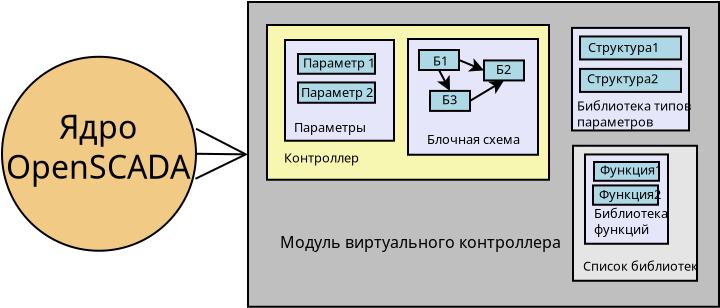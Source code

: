 <?xml version="1.0" encoding="UTF-8"?>
<dia:diagram xmlns:dia="http://www.lysator.liu.se/~alla/dia/">
  <dia:layer name="Тло" visible="true">
    <dia:object type="Standard - Box" version="0" id="O0">
      <dia:attribute name="obj_pos">
        <dia:point val="5.45,7.25"/>
      </dia:attribute>
      <dia:attribute name="obj_bb">
        <dia:rectangle val="5.4,7.2;29.05,22.538"/>
      </dia:attribute>
      <dia:attribute name="elem_corner">
        <dia:point val="5.45,7.25"/>
      </dia:attribute>
      <dia:attribute name="elem_width">
        <dia:real val="23.55"/>
      </dia:attribute>
      <dia:attribute name="elem_height">
        <dia:real val="15.238"/>
      </dia:attribute>
      <dia:attribute name="inner_color">
        <dia:color val="#bfbfbf"/>
      </dia:attribute>
      <dia:attribute name="show_background">
        <dia:boolean val="true"/>
      </dia:attribute>
    </dia:object>
    <dia:object type="Standard - Box" version="0" id="O1">
      <dia:attribute name="obj_pos">
        <dia:point val="6.4,8.4"/>
      </dia:attribute>
      <dia:attribute name="obj_bb">
        <dia:rectangle val="6.35,8.35;20.55,16.188"/>
      </dia:attribute>
      <dia:attribute name="elem_corner">
        <dia:point val="6.4,8.4"/>
      </dia:attribute>
      <dia:attribute name="elem_width">
        <dia:real val="14.1"/>
      </dia:attribute>
      <dia:attribute name="elem_height">
        <dia:real val="7.737"/>
      </dia:attribute>
      <dia:attribute name="inner_color">
        <dia:color val="#f7f7b1"/>
      </dia:attribute>
      <dia:attribute name="show_background">
        <dia:boolean val="true"/>
      </dia:attribute>
    </dia:object>
    <dia:object type="Standard - Box" version="0" id="O2">
      <dia:attribute name="obj_pos">
        <dia:point val="7.3,9.15"/>
      </dia:attribute>
      <dia:attribute name="obj_bb">
        <dia:rectangle val="7.25,9.1;12.8,14.238"/>
      </dia:attribute>
      <dia:attribute name="elem_corner">
        <dia:point val="7.3,9.15"/>
      </dia:attribute>
      <dia:attribute name="elem_width">
        <dia:real val="5.45"/>
      </dia:attribute>
      <dia:attribute name="elem_height">
        <dia:real val="5.037"/>
      </dia:attribute>
      <dia:attribute name="inner_color">
        <dia:color val="#e6e6fa"/>
      </dia:attribute>
      <dia:attribute name="show_background">
        <dia:boolean val="true"/>
      </dia:attribute>
    </dia:object>
    <dia:object type="Standard - Text" version="0" id="O3">
      <dia:attribute name="obj_pos">
        <dia:point val="7.75,13.75"/>
      </dia:attribute>
      <dia:attribute name="obj_bb">
        <dia:rectangle val="7.75,13.13;11.12,14.19"/>
      </dia:attribute>
      <dia:attribute name="text">
        <dia:composite type="text">
          <dia:attribute name="string">
            <dia:string>#Параметры#</dia:string>
          </dia:attribute>
          <dia:attribute name="font">
            <dia:font family="sans" style="0" name="Helvetica"/>
          </dia:attribute>
          <dia:attribute name="height">
            <dia:real val="0.8"/>
          </dia:attribute>
          <dia:attribute name="pos">
            <dia:point val="7.75,13.75"/>
          </dia:attribute>
          <dia:attribute name="color">
            <dia:color val="#000000"/>
          </dia:attribute>
          <dia:attribute name="alignment">
            <dia:enum val="0"/>
          </dia:attribute>
        </dia:composite>
      </dia:attribute>
    </dia:object>
    <dia:object type="Standard - Text" version="0" id="O4">
      <dia:attribute name="obj_pos">
        <dia:point val="7.25,15.273"/>
      </dia:attribute>
      <dia:attribute name="obj_bb">
        <dia:rectangle val="7.25,14.652;10.67,15.713"/>
      </dia:attribute>
      <dia:attribute name="text">
        <dia:composite type="text">
          <dia:attribute name="string">
            <dia:string>#Контроллер#</dia:string>
          </dia:attribute>
          <dia:attribute name="font">
            <dia:font family="sans" style="0" name="Helvetica"/>
          </dia:attribute>
          <dia:attribute name="height">
            <dia:real val="0.8"/>
          </dia:attribute>
          <dia:attribute name="pos">
            <dia:point val="7.25,15.273"/>
          </dia:attribute>
          <dia:attribute name="color">
            <dia:color val="#000000"/>
          </dia:attribute>
          <dia:attribute name="alignment">
            <dia:enum val="0"/>
          </dia:attribute>
        </dia:composite>
      </dia:attribute>
    </dia:object>
    <dia:object type="Standard - Text" version="0" id="O5">
      <dia:attribute name="obj_pos">
        <dia:point val="7.05,19.545"/>
      </dia:attribute>
      <dia:attribute name="obj_bb">
        <dia:rectangle val="7.05,18.77;18.875,20.095"/>
      </dia:attribute>
      <dia:attribute name="text">
        <dia:composite type="text">
          <dia:attribute name="string">
            <dia:string>#Модуль виртуального контроллера#</dia:string>
          </dia:attribute>
          <dia:attribute name="font">
            <dia:font family="sans" style="0" name="Helvetica"/>
          </dia:attribute>
          <dia:attribute name="height">
            <dia:real val="1"/>
          </dia:attribute>
          <dia:attribute name="pos">
            <dia:point val="7.05,19.545"/>
          </dia:attribute>
          <dia:attribute name="color">
            <dia:color val="#000000"/>
          </dia:attribute>
          <dia:attribute name="alignment">
            <dia:enum val="0"/>
          </dia:attribute>
        </dia:composite>
      </dia:attribute>
    </dia:object>
    <dia:group>
      <dia:object type="Standard - Box" version="0" id="O6">
        <dia:attribute name="obj_pos">
          <dia:point val="13.45,9.1"/>
        </dia:attribute>
        <dia:attribute name="obj_bb">
          <dia:rectangle val="13.4,9.05;20,14.938"/>
        </dia:attribute>
        <dia:attribute name="elem_corner">
          <dia:point val="13.45,9.1"/>
        </dia:attribute>
        <dia:attribute name="elem_width">
          <dia:real val="6.5"/>
        </dia:attribute>
        <dia:attribute name="elem_height">
          <dia:real val="5.787"/>
        </dia:attribute>
        <dia:attribute name="inner_color">
          <dia:color val="#e6e6fa"/>
        </dia:attribute>
        <dia:attribute name="show_background">
          <dia:boolean val="true"/>
        </dia:attribute>
      </dia:object>
      <dia:object type="Standard - Text" version="0" id="O7">
        <dia:attribute name="obj_pos">
          <dia:point val="14.4,14.35"/>
        </dia:attribute>
        <dia:attribute name="obj_bb">
          <dia:rectangle val="14.4,13.75;18.7,14.75"/>
        </dia:attribute>
        <dia:attribute name="text">
          <dia:composite type="text">
            <dia:attribute name="string">
              <dia:string>#Блочная схема#</dia:string>
            </dia:attribute>
            <dia:attribute name="font">
              <dia:font family="sans" style="0" name="Helvetica"/>
            </dia:attribute>
            <dia:attribute name="height">
              <dia:real val="0.8"/>
            </dia:attribute>
            <dia:attribute name="pos">
              <dia:point val="14.4,14.35"/>
            </dia:attribute>
            <dia:attribute name="color">
              <dia:color val="#000000"/>
            </dia:attribute>
            <dia:attribute name="alignment">
              <dia:enum val="0"/>
            </dia:attribute>
          </dia:composite>
        </dia:attribute>
      </dia:object>
      <dia:group>
        <dia:object type="Standard - Box" version="0" id="O8">
          <dia:attribute name="obj_pos">
            <dia:point val="17.25,10.172"/>
          </dia:attribute>
          <dia:attribute name="obj_bb">
            <dia:rectangle val="17.2,10.123;19.3,11.223"/>
          </dia:attribute>
          <dia:attribute name="elem_corner">
            <dia:point val="17.25,10.172"/>
          </dia:attribute>
          <dia:attribute name="elem_width">
            <dia:real val="2"/>
          </dia:attribute>
          <dia:attribute name="elem_height">
            <dia:real val="1"/>
          </dia:attribute>
          <dia:attribute name="inner_color">
            <dia:color val="#add8e6"/>
          </dia:attribute>
          <dia:attribute name="show_background">
            <dia:boolean val="true"/>
          </dia:attribute>
        </dia:object>
        <dia:object type="Standard - Text" version="0" id="O9">
          <dia:attribute name="obj_pos">
            <dia:point val="17.85,10.845"/>
          </dia:attribute>
          <dia:attribute name="obj_bb">
            <dia:rectangle val="17.85,10.245;18.6,11.245"/>
          </dia:attribute>
          <dia:attribute name="text">
            <dia:composite type="text">
              <dia:attribute name="string">
                <dia:string>#Б2#</dia:string>
              </dia:attribute>
              <dia:attribute name="font">
                <dia:font family="sans" style="0" name="Helvetica"/>
              </dia:attribute>
              <dia:attribute name="height">
                <dia:real val="0.8"/>
              </dia:attribute>
              <dia:attribute name="pos">
                <dia:point val="17.85,10.845"/>
              </dia:attribute>
              <dia:attribute name="color">
                <dia:color val="#000000"/>
              </dia:attribute>
              <dia:attribute name="alignment">
                <dia:enum val="0"/>
              </dia:attribute>
            </dia:composite>
          </dia:attribute>
        </dia:object>
      </dia:group>
      <dia:group>
        <dia:object type="Standard - Box" version="0" id="O10">
          <dia:attribute name="obj_pos">
            <dia:point val="14,9.65"/>
          </dia:attribute>
          <dia:attribute name="obj_bb">
            <dia:rectangle val="13.95,9.6;16.05,10.7"/>
          </dia:attribute>
          <dia:attribute name="elem_corner">
            <dia:point val="14,9.65"/>
          </dia:attribute>
          <dia:attribute name="elem_width">
            <dia:real val="2"/>
          </dia:attribute>
          <dia:attribute name="elem_height">
            <dia:real val="1"/>
          </dia:attribute>
          <dia:attribute name="inner_color">
            <dia:color val="#add8e6"/>
          </dia:attribute>
          <dia:attribute name="show_background">
            <dia:boolean val="true"/>
          </dia:attribute>
        </dia:object>
        <dia:object type="Standard - Text" version="0" id="O11">
          <dia:attribute name="obj_pos">
            <dia:point val="14.7,10.422"/>
          </dia:attribute>
          <dia:attribute name="obj_bb">
            <dia:rectangle val="14.7,9.822;15.45,10.822"/>
          </dia:attribute>
          <dia:attribute name="text">
            <dia:composite type="text">
              <dia:attribute name="string">
                <dia:string>#Б1#</dia:string>
              </dia:attribute>
              <dia:attribute name="font">
                <dia:font family="sans" style="0" name="Helvetica"/>
              </dia:attribute>
              <dia:attribute name="height">
                <dia:real val="0.8"/>
              </dia:attribute>
              <dia:attribute name="pos">
                <dia:point val="14.7,10.422"/>
              </dia:attribute>
              <dia:attribute name="color">
                <dia:color val="#000000"/>
              </dia:attribute>
              <dia:attribute name="alignment">
                <dia:enum val="0"/>
              </dia:attribute>
            </dia:composite>
          </dia:attribute>
        </dia:object>
      </dia:group>
      <dia:group>
        <dia:object type="Standard - Box" version="0" id="O12">
          <dia:attribute name="obj_pos">
            <dia:point val="14.55,11.695"/>
          </dia:attribute>
          <dia:attribute name="obj_bb">
            <dia:rectangle val="14.5,11.645;16.6,12.745"/>
          </dia:attribute>
          <dia:attribute name="elem_corner">
            <dia:point val="14.55,11.695"/>
          </dia:attribute>
          <dia:attribute name="elem_width">
            <dia:real val="2"/>
          </dia:attribute>
          <dia:attribute name="elem_height">
            <dia:real val="1"/>
          </dia:attribute>
          <dia:attribute name="inner_color">
            <dia:color val="#add8e6"/>
          </dia:attribute>
          <dia:attribute name="show_background">
            <dia:boolean val="true"/>
          </dia:attribute>
        </dia:object>
        <dia:object type="Standard - Text" version="0" id="O13">
          <dia:attribute name="obj_pos">
            <dia:point val="15.15,12.367"/>
          </dia:attribute>
          <dia:attribute name="obj_bb">
            <dia:rectangle val="15.15,11.768;15.9,12.768"/>
          </dia:attribute>
          <dia:attribute name="text">
            <dia:composite type="text">
              <dia:attribute name="string">
                <dia:string>#Б3#</dia:string>
              </dia:attribute>
              <dia:attribute name="font">
                <dia:font family="sans" style="0" name="Helvetica"/>
              </dia:attribute>
              <dia:attribute name="height">
                <dia:real val="0.8"/>
              </dia:attribute>
              <dia:attribute name="pos">
                <dia:point val="15.15,12.367"/>
              </dia:attribute>
              <dia:attribute name="color">
                <dia:color val="#000000"/>
              </dia:attribute>
              <dia:attribute name="alignment">
                <dia:enum val="0"/>
              </dia:attribute>
            </dia:composite>
          </dia:attribute>
        </dia:object>
      </dia:group>
      <dia:object type="Standard - Line" version="0" id="O14">
        <dia:attribute name="obj_pos">
          <dia:point val="16,10.15"/>
        </dia:attribute>
        <dia:attribute name="obj_bb">
          <dia:rectangle val="15.935,10.085;17.489,11.153"/>
        </dia:attribute>
        <dia:attribute name="conn_endpoints">
          <dia:point val="16,10.15"/>
          <dia:point val="17.25,10.672"/>
        </dia:attribute>
        <dia:attribute name="numcp">
          <dia:int val="1"/>
        </dia:attribute>
        <dia:attribute name="end_arrow">
          <dia:enum val="22"/>
        </dia:attribute>
        <dia:attribute name="end_arrow_length">
          <dia:real val="0.5"/>
        </dia:attribute>
        <dia:attribute name="end_arrow_width">
          <dia:real val="0.5"/>
        </dia:attribute>
      </dia:object>
      <dia:object type="Standard - Line" version="0" id="O15">
        <dia:attribute name="obj_pos">
          <dia:point val="15,10.65"/>
        </dia:attribute>
        <dia:attribute name="obj_bb">
          <dia:rectangle val="14.932,10.582;16.016,11.972"/>
        </dia:attribute>
        <dia:attribute name="conn_endpoints">
          <dia:point val="15,10.65"/>
          <dia:point val="15.55,11.695"/>
        </dia:attribute>
        <dia:attribute name="numcp">
          <dia:int val="1"/>
        </dia:attribute>
        <dia:attribute name="end_arrow">
          <dia:enum val="22"/>
        </dia:attribute>
        <dia:attribute name="end_arrow_length">
          <dia:real val="0.5"/>
        </dia:attribute>
        <dia:attribute name="end_arrow_width">
          <dia:real val="0.5"/>
        </dia:attribute>
      </dia:object>
      <dia:object type="Standard - Line" version="0" id="O16">
        <dia:attribute name="obj_pos">
          <dia:point val="16.55,12.195"/>
        </dia:attribute>
        <dia:attribute name="obj_bb">
          <dia:rectangle val="16.481,10.718;18.551,12.264"/>
        </dia:attribute>
        <dia:attribute name="conn_endpoints">
          <dia:point val="16.55,12.195"/>
          <dia:point val="18.25,11.172"/>
        </dia:attribute>
        <dia:attribute name="numcp">
          <dia:int val="1"/>
        </dia:attribute>
        <dia:attribute name="end_arrow">
          <dia:enum val="22"/>
        </dia:attribute>
        <dia:attribute name="end_arrow_length">
          <dia:real val="0.5"/>
        </dia:attribute>
        <dia:attribute name="end_arrow_width">
          <dia:real val="0.5"/>
        </dia:attribute>
      </dia:object>
    </dia:group>
    <dia:group>
      <dia:object type="Standard - Box" version="0" id="O17">
        <dia:attribute name="obj_pos">
          <dia:point val="21.65,8.545"/>
        </dia:attribute>
        <dia:attribute name="obj_bb">
          <dia:rectangle val="21.6,8.495;27.55,13.723"/>
        </dia:attribute>
        <dia:attribute name="elem_corner">
          <dia:point val="21.65,8.545"/>
        </dia:attribute>
        <dia:attribute name="elem_width">
          <dia:real val="5.85"/>
        </dia:attribute>
        <dia:attribute name="elem_height">
          <dia:real val="5.128"/>
        </dia:attribute>
        <dia:attribute name="inner_color">
          <dia:color val="#e6e6fa"/>
        </dia:attribute>
        <dia:attribute name="show_background">
          <dia:boolean val="true"/>
        </dia:attribute>
      </dia:object>
      <dia:object type="Standard - Text" version="0" id="O18">
        <dia:attribute name="obj_pos">
          <dia:point val="21.9,12.672"/>
        </dia:attribute>
        <dia:attribute name="obj_bb">
          <dia:rectangle val="21.9,12.072;27,13.873"/>
        </dia:attribute>
        <dia:attribute name="text">
          <dia:composite type="text">
            <dia:attribute name="string">
              <dia:string>#Библиотека типов
параметров#</dia:string>
            </dia:attribute>
            <dia:attribute name="font">
              <dia:font family="sans" style="0" name="Helvetica"/>
            </dia:attribute>
            <dia:attribute name="height">
              <dia:real val="0.8"/>
            </dia:attribute>
            <dia:attribute name="pos">
              <dia:point val="21.9,12.672"/>
            </dia:attribute>
            <dia:attribute name="color">
              <dia:color val="#000000"/>
            </dia:attribute>
            <dia:attribute name="alignment">
              <dia:enum val="0"/>
            </dia:attribute>
          </dia:composite>
        </dia:attribute>
      </dia:object>
      <dia:group>
        <dia:object type="Standard - Box" version="0" id="O19">
          <dia:attribute name="obj_pos">
            <dia:point val="22.05,10.595"/>
          </dia:attribute>
          <dia:attribute name="obj_bb">
            <dia:rectangle val="22,10.545;27.15,11.795"/>
          </dia:attribute>
          <dia:attribute name="elem_corner">
            <dia:point val="22.05,10.595"/>
          </dia:attribute>
          <dia:attribute name="elem_width">
            <dia:real val="5.05"/>
          </dia:attribute>
          <dia:attribute name="elem_height">
            <dia:real val="1.15"/>
          </dia:attribute>
          <dia:attribute name="inner_color">
            <dia:color val="#add8e6"/>
          </dia:attribute>
          <dia:attribute name="show_background">
            <dia:boolean val="true"/>
          </dia:attribute>
        </dia:object>
        <dia:object type="Standard - Text" version="0" id="O20">
          <dia:attribute name="obj_pos">
            <dia:point val="22.4,11.318"/>
          </dia:attribute>
          <dia:attribute name="obj_bb">
            <dia:rectangle val="22.4,10.717;25.55,11.717"/>
          </dia:attribute>
          <dia:attribute name="text">
            <dia:composite type="text">
              <dia:attribute name="string">
                <dia:string>#Структура2#</dia:string>
              </dia:attribute>
              <dia:attribute name="font">
                <dia:font family="sans" style="0" name="Helvetica"/>
              </dia:attribute>
              <dia:attribute name="height">
                <dia:real val="0.8"/>
              </dia:attribute>
              <dia:attribute name="pos">
                <dia:point val="22.4,11.318"/>
              </dia:attribute>
              <dia:attribute name="color">
                <dia:color val="#000000"/>
              </dia:attribute>
              <dia:attribute name="alignment">
                <dia:enum val="0"/>
              </dia:attribute>
            </dia:composite>
          </dia:attribute>
        </dia:object>
      </dia:group>
      <dia:group>
        <dia:object type="Standard - Box" version="0" id="O21">
          <dia:attribute name="obj_pos">
            <dia:point val="22.05,8.973"/>
          </dia:attribute>
          <dia:attribute name="obj_bb">
            <dia:rectangle val="22,8.922;27.15,10.172"/>
          </dia:attribute>
          <dia:attribute name="elem_corner">
            <dia:point val="22.05,8.973"/>
          </dia:attribute>
          <dia:attribute name="elem_width">
            <dia:real val="5.05"/>
          </dia:attribute>
          <dia:attribute name="elem_height">
            <dia:real val="1.15"/>
          </dia:attribute>
          <dia:attribute name="inner_color">
            <dia:color val="#add8e6"/>
          </dia:attribute>
          <dia:attribute name="show_background">
            <dia:boolean val="true"/>
          </dia:attribute>
        </dia:object>
        <dia:object type="Standard - Text" version="0" id="O22">
          <dia:attribute name="obj_pos">
            <dia:point val="22.45,9.745"/>
          </dia:attribute>
          <dia:attribute name="obj_bb">
            <dia:rectangle val="22.45,9.145;25.6,10.145"/>
          </dia:attribute>
          <dia:attribute name="text">
            <dia:composite type="text">
              <dia:attribute name="string">
                <dia:string>#Структура1#</dia:string>
              </dia:attribute>
              <dia:attribute name="font">
                <dia:font family="sans" style="0" name="Helvetica"/>
              </dia:attribute>
              <dia:attribute name="height">
                <dia:real val="0.8"/>
              </dia:attribute>
              <dia:attribute name="pos">
                <dia:point val="22.45,9.745"/>
              </dia:attribute>
              <dia:attribute name="color">
                <dia:color val="#000000"/>
              </dia:attribute>
              <dia:attribute name="alignment">
                <dia:enum val="0"/>
              </dia:attribute>
            </dia:composite>
          </dia:attribute>
        </dia:object>
      </dia:group>
    </dia:group>
    <dia:group>
      <dia:object type="Standard - Box" version="0" id="O23">
        <dia:attribute name="obj_pos">
          <dia:point val="21.7,14.438"/>
        </dia:attribute>
        <dia:attribute name="obj_bb">
          <dia:rectangle val="21.65,14.387;27.95,21.238"/>
        </dia:attribute>
        <dia:attribute name="elem_corner">
          <dia:point val="21.7,14.438"/>
        </dia:attribute>
        <dia:attribute name="elem_width">
          <dia:real val="6.2"/>
        </dia:attribute>
        <dia:attribute name="elem_height">
          <dia:real val="6.75"/>
        </dia:attribute>
        <dia:attribute name="inner_color">
          <dia:color val="#e5e5e5"/>
        </dia:attribute>
        <dia:attribute name="show_background">
          <dia:boolean val="true"/>
        </dia:attribute>
      </dia:object>
      <dia:group>
        <dia:object type="Standard - Box" version="0" id="O24">
          <dia:attribute name="obj_pos">
            <dia:point val="22.3,14.873"/>
          </dia:attribute>
          <dia:attribute name="obj_bb">
            <dia:rectangle val="22.25,14.822;26.5,19.387"/>
          </dia:attribute>
          <dia:attribute name="elem_corner">
            <dia:point val="22.3,14.873"/>
          </dia:attribute>
          <dia:attribute name="elem_width">
            <dia:real val="4.15"/>
          </dia:attribute>
          <dia:attribute name="elem_height">
            <dia:real val="4.465"/>
          </dia:attribute>
          <dia:attribute name="inner_color">
            <dia:color val="#e6e6fa"/>
          </dia:attribute>
          <dia:attribute name="show_background">
            <dia:boolean val="true"/>
          </dia:attribute>
        </dia:object>
        <dia:object type="Standard - Text" version="0" id="O25">
          <dia:attribute name="obj_pos">
            <dia:point val="22.75,18.045"/>
          </dia:attribute>
          <dia:attribute name="obj_bb">
            <dia:rectangle val="22.75,17.445;26.1,19.245"/>
          </dia:attribute>
          <dia:attribute name="text">
            <dia:composite type="text">
              <dia:attribute name="string">
                <dia:string>#Библиотека
функций#</dia:string>
              </dia:attribute>
              <dia:attribute name="font">
                <dia:font family="sans" style="0" name="Helvetica"/>
              </dia:attribute>
              <dia:attribute name="height">
                <dia:real val="0.8"/>
              </dia:attribute>
              <dia:attribute name="pos">
                <dia:point val="22.75,18.045"/>
              </dia:attribute>
              <dia:attribute name="color">
                <dia:color val="#000000"/>
              </dia:attribute>
              <dia:attribute name="alignment">
                <dia:enum val="0"/>
              </dia:attribute>
            </dia:composite>
          </dia:attribute>
        </dia:object>
        <dia:group>
          <dia:object type="Standard - Box" version="0" id="O26">
            <dia:attribute name="obj_pos">
              <dia:point val="22.75,15.25"/>
            </dia:attribute>
            <dia:attribute name="obj_bb">
              <dia:rectangle val="22.7,15.2;26.05,16.238"/>
            </dia:attribute>
            <dia:attribute name="elem_corner">
              <dia:point val="22.75,15.25"/>
            </dia:attribute>
            <dia:attribute name="elem_width">
              <dia:real val="3.25"/>
            </dia:attribute>
            <dia:attribute name="elem_height">
              <dia:real val="0.938"/>
            </dia:attribute>
            <dia:attribute name="inner_color">
              <dia:color val="#add8e6"/>
            </dia:attribute>
            <dia:attribute name="show_background">
              <dia:boolean val="true"/>
            </dia:attribute>
          </dia:object>
          <dia:object type="Standard - Text" version="0" id="O27">
            <dia:attribute name="obj_pos">
              <dia:point val="23.05,15.873"/>
            </dia:attribute>
            <dia:attribute name="obj_bb">
              <dia:rectangle val="23.05,15.273;25.8,16.273"/>
            </dia:attribute>
            <dia:attribute name="text">
              <dia:composite type="text">
                <dia:attribute name="string">
                  <dia:string>#Функция1#</dia:string>
                </dia:attribute>
                <dia:attribute name="font">
                  <dia:font family="sans" style="0" name="Helvetica"/>
                </dia:attribute>
                <dia:attribute name="height">
                  <dia:real val="0.8"/>
                </dia:attribute>
                <dia:attribute name="pos">
                  <dia:point val="23.05,15.873"/>
                </dia:attribute>
                <dia:attribute name="color">
                  <dia:color val="#000000"/>
                </dia:attribute>
                <dia:attribute name="alignment">
                  <dia:enum val="0"/>
                </dia:attribute>
              </dia:composite>
            </dia:attribute>
          </dia:object>
        </dia:group>
        <dia:group>
          <dia:object type="Standard - Box" version="0" id="O28">
            <dia:attribute name="obj_pos">
              <dia:point val="22.7,16.422"/>
            </dia:attribute>
            <dia:attribute name="obj_bb">
              <dia:rectangle val="22.65,16.372;26,17.438"/>
            </dia:attribute>
            <dia:attribute name="elem_corner">
              <dia:point val="22.7,16.422"/>
            </dia:attribute>
            <dia:attribute name="elem_width">
              <dia:real val="3.25"/>
            </dia:attribute>
            <dia:attribute name="elem_height">
              <dia:real val="0.965"/>
            </dia:attribute>
            <dia:attribute name="inner_color">
              <dia:color val="#add8e6"/>
            </dia:attribute>
            <dia:attribute name="show_background">
              <dia:boolean val="true"/>
            </dia:attribute>
          </dia:object>
          <dia:object type="Standard - Text" version="0" id="O29">
            <dia:attribute name="obj_pos">
              <dia:point val="23,17.095"/>
            </dia:attribute>
            <dia:attribute name="obj_bb">
              <dia:rectangle val="23,16.495;25.75,17.495"/>
            </dia:attribute>
            <dia:attribute name="text">
              <dia:composite type="text">
                <dia:attribute name="string">
                  <dia:string>#Функция2#</dia:string>
                </dia:attribute>
                <dia:attribute name="font">
                  <dia:font family="sans" style="0" name="Helvetica"/>
                </dia:attribute>
                <dia:attribute name="height">
                  <dia:real val="0.8"/>
                </dia:attribute>
                <dia:attribute name="pos">
                  <dia:point val="23,17.095"/>
                </dia:attribute>
                <dia:attribute name="color">
                  <dia:color val="#000000"/>
                </dia:attribute>
                <dia:attribute name="alignment">
                  <dia:enum val="0"/>
                </dia:attribute>
              </dia:composite>
            </dia:attribute>
          </dia:object>
        </dia:group>
      </dia:group>
      <dia:object type="Standard - Text" version="0" id="O30">
        <dia:attribute name="obj_pos">
          <dia:point val="22.2,20.688"/>
        </dia:attribute>
        <dia:attribute name="obj_bb">
          <dia:rectangle val="22.2,20.067;27.42,21.128"/>
        </dia:attribute>
        <dia:attribute name="text">
          <dia:composite type="text">
            <dia:attribute name="string">
              <dia:string>#Список библиотек#</dia:string>
            </dia:attribute>
            <dia:attribute name="font">
              <dia:font family="sans" style="0" name="Helvetica"/>
            </dia:attribute>
            <dia:attribute name="height">
              <dia:real val="0.8"/>
            </dia:attribute>
            <dia:attribute name="pos">
              <dia:point val="22.2,20.688"/>
            </dia:attribute>
            <dia:attribute name="color">
              <dia:color val="#000000"/>
            </dia:attribute>
            <dia:attribute name="alignment">
              <dia:enum val="0"/>
            </dia:attribute>
          </dia:composite>
        </dia:attribute>
      </dia:object>
    </dia:group>
    <dia:group>
      <dia:object type="Standard - Box" version="0" id="O31">
        <dia:attribute name="obj_pos">
          <dia:point val="7.95,9.85"/>
        </dia:attribute>
        <dia:attribute name="obj_bb">
          <dia:rectangle val="7.9,9.8;11.85,10.887"/>
        </dia:attribute>
        <dia:attribute name="elem_corner">
          <dia:point val="7.95,9.85"/>
        </dia:attribute>
        <dia:attribute name="elem_width">
          <dia:real val="3.85"/>
        </dia:attribute>
        <dia:attribute name="elem_height">
          <dia:real val="0.988"/>
        </dia:attribute>
        <dia:attribute name="inner_color">
          <dia:color val="#add8e6"/>
        </dia:attribute>
        <dia:attribute name="show_background">
          <dia:boolean val="true"/>
        </dia:attribute>
      </dia:object>
      <dia:object type="Standard - Text" version="0" id="O32">
        <dia:attribute name="obj_pos">
          <dia:point val="8.2,10.523"/>
        </dia:attribute>
        <dia:attribute name="obj_bb">
          <dia:rectangle val="8.2,9.902;11.62,10.963"/>
        </dia:attribute>
        <dia:attribute name="text">
          <dia:composite type="text">
            <dia:attribute name="string">
              <dia:string>#Параметр 1#</dia:string>
            </dia:attribute>
            <dia:attribute name="font">
              <dia:font family="sans" style="0" name="Helvetica"/>
            </dia:attribute>
            <dia:attribute name="height">
              <dia:real val="0.8"/>
            </dia:attribute>
            <dia:attribute name="pos">
              <dia:point val="8.2,10.523"/>
            </dia:attribute>
            <dia:attribute name="color">
              <dia:color val="#000000"/>
            </dia:attribute>
            <dia:attribute name="alignment">
              <dia:enum val="0"/>
            </dia:attribute>
          </dia:composite>
        </dia:attribute>
      </dia:object>
    </dia:group>
    <dia:group>
      <dia:object type="Standard - Box" version="0" id="O33">
        <dia:attribute name="obj_pos">
          <dia:point val="7.95,11.273"/>
        </dia:attribute>
        <dia:attribute name="obj_bb">
          <dia:rectangle val="7.9,11.223;11.85,12.338"/>
        </dia:attribute>
        <dia:attribute name="elem_corner">
          <dia:point val="7.95,11.273"/>
        </dia:attribute>
        <dia:attribute name="elem_width">
          <dia:real val="3.85"/>
        </dia:attribute>
        <dia:attribute name="elem_height">
          <dia:real val="1.015"/>
        </dia:attribute>
        <dia:attribute name="inner_color">
          <dia:color val="#add8e6"/>
        </dia:attribute>
        <dia:attribute name="show_background">
          <dia:boolean val="true"/>
        </dia:attribute>
      </dia:object>
      <dia:object type="Standard - Text" version="0" id="O34">
        <dia:attribute name="obj_pos">
          <dia:point val="8.1,11.995"/>
        </dia:attribute>
        <dia:attribute name="obj_bb">
          <dia:rectangle val="8.1,11.395;11.5,12.395"/>
        </dia:attribute>
        <dia:attribute name="text">
          <dia:composite type="text">
            <dia:attribute name="string">
              <dia:string>#Параметр 2#</dia:string>
            </dia:attribute>
            <dia:attribute name="font">
              <dia:font family="sans" style="0" name="Helvetica"/>
            </dia:attribute>
            <dia:attribute name="height">
              <dia:real val="0.8"/>
            </dia:attribute>
            <dia:attribute name="pos">
              <dia:point val="8.1,11.995"/>
            </dia:attribute>
            <dia:attribute name="color">
              <dia:color val="#000000"/>
            </dia:attribute>
            <dia:attribute name="alignment">
              <dia:enum val="0"/>
            </dia:attribute>
          </dia:composite>
        </dia:attribute>
      </dia:object>
    </dia:group>
    <dia:group>
      <dia:object type="Standard - Ellipse" version="0" id="O35">
        <dia:attribute name="obj_pos">
          <dia:point val="-6.85,9.988"/>
        </dia:attribute>
        <dia:attribute name="obj_bb">
          <dia:rectangle val="-6.9,9.938;2.9,19.738"/>
        </dia:attribute>
        <dia:attribute name="elem_corner">
          <dia:point val="-6.85,9.988"/>
        </dia:attribute>
        <dia:attribute name="elem_width">
          <dia:real val="9.7"/>
        </dia:attribute>
        <dia:attribute name="elem_height">
          <dia:real val="9.7"/>
        </dia:attribute>
        <dia:attribute name="inner_color">
          <dia:color val="#f1cb86"/>
        </dia:attribute>
        <dia:attribute name="aspect">
          <dia:enum val="2"/>
        </dia:attribute>
      </dia:object>
      <dia:object type="Standard - Text" version="0" id="O36">
        <dia:attribute name="obj_pos">
          <dia:point val="-2.05,14.088"/>
        </dia:attribute>
        <dia:attribute name="obj_bb">
          <dia:rectangle val="-6.3,12.688;2.2,17.087"/>
        </dia:attribute>
        <dia:attribute name="text">
          <dia:composite type="text">
            <dia:attribute name="string">
              <dia:string>#Ядро
OpenSCADA#</dia:string>
            </dia:attribute>
            <dia:attribute name="font">
              <dia:font family="sans" style="0" name="Helvetica"/>
            </dia:attribute>
            <dia:attribute name="height">
              <dia:real val="2"/>
            </dia:attribute>
            <dia:attribute name="pos">
              <dia:point val="-2.05,14.088"/>
            </dia:attribute>
            <dia:attribute name="color">
              <dia:color val="#000000"/>
            </dia:attribute>
            <dia:attribute name="alignment">
              <dia:enum val="1"/>
            </dia:attribute>
          </dia:composite>
        </dia:attribute>
      </dia:object>
    </dia:group>
    <dia:object type="Standard - Line" version="0" id="O37">
      <dia:attribute name="obj_pos">
        <dia:point val="2.85,14.838"/>
      </dia:attribute>
      <dia:attribute name="obj_bb">
        <dia:rectangle val="2.799,12.368;5.53,17.369"/>
      </dia:attribute>
      <dia:attribute name="conn_endpoints">
        <dia:point val="2.85,14.838"/>
        <dia:point val="5.45,14.869"/>
      </dia:attribute>
      <dia:attribute name="numcp">
        <dia:int val="1"/>
      </dia:attribute>
      <dia:attribute name="end_arrow">
        <dia:enum val="1"/>
      </dia:attribute>
      <dia:attribute name="end_arrow_length">
        <dia:real val="2.5"/>
      </dia:attribute>
      <dia:attribute name="end_arrow_width">
        <dia:real val="2.5"/>
      </dia:attribute>
      <dia:connections>
        <dia:connection handle="0" to="O35" connection="4"/>
        <dia:connection handle="1" to="O0" connection="3"/>
      </dia:connections>
    </dia:object>
  </dia:layer>
</dia:diagram>
